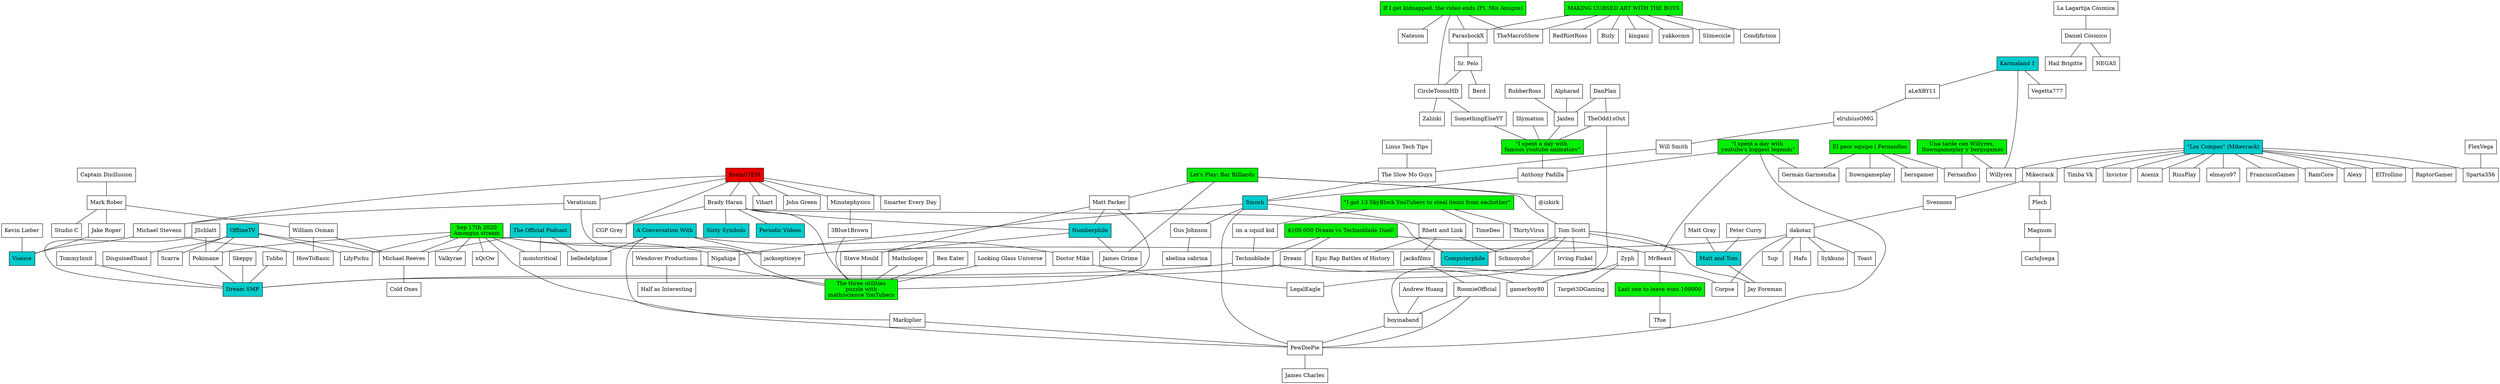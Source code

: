 graph yt {
graph [splines="spline", overlap="prism"]
node [shape=box, style=filled, fillcolor=white];

edge [len=1];

node [fillcolor="#00cdcd"];
"Vsauce" [href="https://youtube.com/c/vsauce1"];
"Numberphile" [href="https://youtube.com/channel/UCoxcjq-8xIDTYp3uz647V5A"];
"Computerphile" [href="https://youtube.com/channel/UC9-y-6csu5WGm29I7JiwpnA"];
"OfflineTV" [href="https://www.youtube.com/c/OfflineTVgg/channels"];
"Periodic Videos" [href="https://www.youtube.com/user/periodicvideos"];
"Sixty Symbols" [href="https://www.youtube.com/user/sixtysymbols"];
"Matt and Tom" [href="https://youtube.com/c/mattandtom"];
"Smosh" [href="https://www.youtube.com/user/smosh"];
"Dream SMP" [href="https://youtube.com/c/dreamsmp4life"];
"A Conversation With" [href="https://www.youtube.com/c/ACW/about"];
"Karmaland 1" [href="https://www.youtube.com/watch?v=_u3NH5yGZt0&list=PLSbDMtNBmYTtx23xKzeq756HGYRB11BCU"];
"The Official Podcast" [href="https://www.youtube.com/watch?v=Rg68p_PdjfU&list=PLRD7N-Zrj2DMPlFktUo5BRduSyCxu8nZy"];
"Los Compas" [label="\"Los Compas\" (Mikecrack)",href="https://www.youtube.com/c/Mikecrack/channels"];

node [fillcolor="#00ee00"];
"Sep 17th 2020\nAmongus stream" [href="https://www.youtube.com/watch?v=74uCF8Xr6WA",label="Sep 17th 2020\nAmongus stream"];
"Let's Play: Bar Billiards" [href="https://www.youtube.com/watch?v=D3AS55mitNk"];
"Last one to leave wins 100000" [href="https://www.youtube.com/watch?v=71VpdDb8e6U"];
"El peor equipo | Fernanfloo" [href="https://www.youtube.com/watch?v=uPkV8a7eCHQ"];
"I spent a day with youtube's biggest legends" [href="https://youtube.com/channel/UCPJHQ5_DLtxZ1gzBvZE99_g",label="\"I spent a day with \nyoutube's biggest legends\""];
"I spent a day with famous youtube animators" [href="https://youtube.com/channel/UCPJHQ5_DLtxZ1gzBvZE99_g",label="\"I spent a day with \nfamous youtube animators\""];
"The three utilities puzzle with math/science YouTubers" [href="https://www.youtube.com/watch?v=VvCytJvd4H0",label="The three utilities\n puzzle with \nmath/science YouTubers"];
"Una tarde con Willyrex,\n Itowngameplay y bergsgamer" [href="https://www.youtube.com/watch?v=Yya_kySZXtY",label="Una tarde con Willyrex,\n Itowngameplay y bergsgamer"];
"$100,000 Dream vs Technoblade Duel!" [href="https://www.youtube.com/watch?v=zVCs9Cug_qM"];
"If I get kidnapped, the video ends (Ft. Mis Amigos)" [href="https://www.youtube.com/watch?v=6sCf3Oytiso"];
"MAKING CURSED ART WITH THE BOYS" [href="https://www.youtube.com/watch?v=812LqhpuBw4"];
"I got 13 SkyBlock YouTubers to steal items from eachother" [label="\"I got 13 SkyBlock YouTubers to steal items from eachother\"", href="https://www.youtube.com/watch?v=vwuIeHFtj9w"];



node [fillcolor="#ee0000"];
"BrainSTEM" [href="https://www.youtube.com/watch?v=SnrdqCQuwK8"];

node [fillcolor="#ffffff"];
"Matt and Tom" -- "Jay Foreman" [href="https://youtu.be/rTW661upLJw"];
"Jay Foreman" [href="https://youtube.com/c/jayforeman"];
"jacksepticeye" [href="https://youtube.com/c/jacksepticeye"];
"A Conversation With" -- "jacksepticeye" [href="https://www.youtube.com/watch?v=Lvb95pAliVI"];
"A Conversation With" -- "belledelphine" [href="https://www.youtube.com/watch?v=v3MnF8EKdGI"];
"Doctor Mike" [href="https://youtube.com/c/doctormike"];
"A Conversation With" -- "Doctor Mike" [href="https://www.youtube.com/watch?v=UK9UrckN5HM"];
"James Grime" [href="https://www.youtube.com/c/singingbanana"];
"Numberphile" -- "James Grime";
"Steve Mould" [href="https://youtube.com/c/stevemould"];
"Numberphile" -- "Steve Mould" [href="https://www.youtube.com/watch?v=j7jfHM-mMC4"];
"Markiplier" [href="https://youtube.com/c/markiplier"];
"A Conversation With" -- "Markiplier" [href="https://www.youtube.com/watch?v=GjA7oU-7Alw"];
"Gus Johnson" [href="https://youtube.com/c/gustoonz"];
"Smosh" -- "Gus Johnson" [href="https://www.youtube.com/watch?v=7QXssPVCCT0"];
"Nigahiga" [href="https://youtube.com/c/ryanhiga"];
"Smosh" -- "Nigahiga" [href="https://www.youtube.com/watch?v=w0Xh6OXIJYM"];
"Rhett and Link" [href="https://youtube.com/c/rhettandlink2"];
"Smosh" -- "Rhett and Link" [href="https://www.youtube.com/watch?v=7SglORAYhMc"];
"PewDiePie" [href="https://youtube.com/channel/UC-lHJZR3Gqxm24_Vd_AJ5Yw"];
"Smosh" -- "PewDiePie" [href="https://www.youtube.com/watch?v=tSP7VQP3XTk"];
"Michael Reeves" [href="https://youtube.com/c/michaelreeves"];
"The Official Podcast" -- "Michael Reeves";
"moistcritical" [href="https://youtube.com/channel/UCq6VFHwMzcMXbuKyG7SQYIg"];
"The Official Podcast" -- "moistcritical";
"The Official Podcast" -- "belledelphine" [href="https://www.youtube.com/watch?v=Rg68p_PdjfU"];
"Willyrex" [href="https://youtube.com/channel/UC8rNKrqBxJqL9izOOMxBJtw"];
"Karmaland 1" -- "Willyrex" [len=0.5];
"Karmaland 1" -- "Vegetta777" [len=0.5];
"Karmaland 1" -- "aLeXBY11" [len=0.5];
"aLeXBY11" [href="https://youtube.com/channel/UCh715KhLM7vbOwozSXLWI_w"];
"I spent a day with youtube's biggest legends" -- "PewDiePie";
"Germán Garmendia" [href="https://youtube.com/c/juegagerman"];
"I spent a day with youtube's biggest legends" -- "Germán Garmendia";
"I spent a day with youtube's biggest legends" -- "Anthony Padilla";
"I spent a day with youtube's biggest legends" -- "MrBeast";
"I spent a day with famous youtube animators" -- "Anthony Padilla";
"Sep 17th 2020\nAmongus stream" -- "Nigahiga";
"Sep 17th 2020\nAmongus stream" -- "PewDiePie";
"Pokimane" [href="https://youtube.com/c/pokimane"];
"Sep 17th 2020\nAmongus stream" -- "Pokimane";
"Sep 17th 2020\nAmongus stream" -- "moistcritical";
"Sep 17th 2020\nAmongus stream" -- "jacksepticeye";
"xQcOw" [href="https://youtube.com/c/xqcow"];
"Sep 17th 2020\nAmongus stream" -- "xQcOw";
"Tom Scott" [href="https://youtube.com/c/tomscottgo"];
"Sep 17th 2020\nAmongus stream" -- "Valkyrae";
"Sep 17th 2020\nAmongus stream" -- "Michael Reeves";
"Sep 17th 2020\nAmongus stream" -- "LilyPichu";
"Let's Play: Bar Billiards" -- "Tom Scott";
"Matt Parker" [href="https://youtube.com/channel/UCSju5G2aFaWMqn-_0YBtq5A"];
"Let's Play: Bar Billiards" -- "Matt Parker";
"Let's Play: Bar Billiards" -- "James Grime";
"Let's Play: Bar Billiards" -- "@izkirk";
"Tfue" [href="https://youtube.com/channel/UC9lSZSYpDDE18hoFA7YlBpw"];
"El peor equipo | Fernanfloo" -- "Germán Garmendia";
"Fernanfloo" [href="https://youtube.com/channel/UCV4xOVpbcV8SdueDCOxLXtQ"];
"El peor equipo | Fernanfloo" -- "Fernanfloo";
"Itowngameplay" [href="https://youtube.com/channel/UCKmlxQVs0vHtaLldRIQ8lsA"];
"El peor equipo | Fernanfloo" -- "Itowngameplay";
"bersgamer" [href="https://youtube.com/c/bersgamer"];
"El peor equipo | Fernanfloo" -- "bersgamer";
"Una tarde con Willyrex,\n Itowngameplay y bergsgamer" -- "Fernanfloo";
"Una tarde con Willyrex,\n Itowngameplay y bergsgamer" -- "Willyrex";
"BrainSTEM" -- "Michael Stevens";
"BrainSTEM" -- "Vihart";
"BrainSTEM" -- "John Green";
"Minutephysics" [href="https://youtube.com/channel/UCUHW94eEFW7hkUMVaZz4eDg"];
"BrainSTEM" -- "Minutephysics";
"BrainSTEM" -- "Smarter Every Day";
"BrainSTEM" -- "CGP Grey";
"Brady Haran" [href="http://www.bradyharan.com/"];
"BrainSTEM" -- "Brady Haran";
"Veratisium" [href="https://youtube.com/c/veritasium"];
"BrainSTEM" -- "Veratisium";
"Tom Scott" -- "Computerphile" [href="https://www.youtube.com/watch?v=MijmeoH9LT4"];
"Tom Scott" -- "Matt and Tom";
"Schmoyoho" [href="https://youtube.com/c/songify"];
"Tom Scott" -- "Schmoyoho" [href="https://youtu.be/8Ao-eMUn-U8?list=TLPQMjEwMzIwMjHgghMUy_9hww&t=144"];
"Irving Finkel" [href="https://youtube.com/channel/UCnyn8OAfXSS1H-nRAIpb1WA"];
"Tom Scott" -- "Irving Finkel" [href="https://www.youtube.com/watch?v=WZskjLq040I"];
"Tom Scott" -- "Jay Foreman" [href="https://youtu.be/1Jwo5qc78QU?t=175"];
"LegalEagle" [href="https://youtube.com/c/legaleagle"];
"Tom Scott" -- "LegalEagle" [href="https://youtu.be/1Jwo5qc78QU?t=708"];
"Matt Gray" [href="https://youtube.com/c/mattgrayyes"];
"Matt Gray" -- "Matt and Tom";
"Peter Curry" [href="https://youtube.com/channel/UCjIxIuL1kXNVXMWFweAD1nA"];
"Peter Curry" -- "Matt and Tom" [href="https://www.youtube.com/watch?v=KCR2kHrr4oA"];
"Matt Parker" -- "Numberphile" [href="https://www.youtube.com/watch?v=ZMkIiFs35HQ"];
"Matt Parker" -- "The three utilities puzzle with math/science YouTubers";
"Matt Parker" -- "Steve Mould" [href="https://www.youtube.com/watch?v=b-Fa6HtvGtQ",len=0.5];
"Steve Mould" -- "The three utilities puzzle with math/science YouTubers";
"Mark Rober" [href="https://youtube.com/c/markrober"];
"William Osman" [href="https://youtube.com/c/williamosman"];
"Mark Rober" -- "William Osman" [href="https://www.youtube.com/watch?v=oa5MRqrEdJI"];
"Jake Roper" [href="https://youtube.com/c/jakerawr"];
"Mark Rober" -- "Jake Roper" [href="https://www.youtube.com/watch?v=350Xlkvn0Ko"];
"Mark Rober" -- "Studio C" [href="https://www.youtube.com/watch?v=QCUyhiF6-0Q"];
"William Osman" -- "HowToBasic" [href="https://www.youtube.com/watch?v=TQssMjNUFr0"];
"William Osman" -- "Michael Reeves" [href="https://www.youtube.com/watch?v=wF7B14g1iLQ"];
"Michael Stevens" -- "Vsauce";
"Michael Stevens" -- "HowToBasic" [href="https://youtu.be/JSXGagNzNLw?t=1"];
"Kevin Lieber" -- "Vsauce";
"Jake Roper" -- "Vsauce";
"Minutephysics" -- "3Blue1Brown" [href="https://www.youtube.com/watch?v=xdIjYBtnvZU"];
"Brady Haran" -- "Numberphile";
"Brady Haran" -- "Computerphile";
"Brady Haran" -- "Periodic Videos";
"Brady Haran" -- "Sixty Symbols";
"Brady Haran" -- "The three utilities puzzle with math/science YouTubers";
"Brady Haran" -- "CGP Grey" [href="http://www.hellointernet.fm/"];
"Veratisium" -- "The three utilities puzzle with math/science YouTubers";
"Veratisium" -- "Michael Stevens" [href="https://www.youtube.com/watch?v=sMb00lz-IfE"];
"3Blue1Brown" -- "The three utilities puzzle with math/science YouTubers";
"Wendover Productions" [href="https://youtube.com/c/wendoverproductions"];
"Wendover Productions" -- "The three utilities puzzle with math/science YouTubers";
"Half as Interesting" [href="https://youtube.com/c/halfasinteresting"];
"Wendover Productions" -- "Half as Interesting";
"Looking Glass Universe" [href="https://youtube.com/channel/UCFk__1iexL3T5gvGcMpeHNA"];
"Looking Glass Universe" -- "The three utilities puzzle with math/science YouTubers";
"Mathologer" [href="https://youtube.com/c/mathologer"];
"Mathologer" -- "The three utilities puzzle with math/science YouTubers";
"Ben Eater" [href="https://youtube.com/c/beneater"];
"Ben Eater" -- "The three utilities puzzle with math/science YouTubers";
"Michael Reeves" -- "Cold Ones" [href="https://www.youtube.com/watch?v=Nb0I8xx1Y4I"];
"abelina sabrina" [href="https://youtube.com/c/abelinasabrina"];
"Gus Johnson" -- "abelina sabrina" [href="https://www.youtube.com/watch?v=BA3gIRyvn-k"];
"Rhett and Link" -- "Schmoyoho" [href="https://www.youtube.com/watch?v=g7zHKcYzjNQ"];
"Epic Rap Battles of History" [href="https://youtube.com/c/erb"];
"Rhett and Link" -- "Epic Rap Battles of History" [href="https://www.youtube.com/watch?v=505puUP0tmw"];
"Rhett and Link" -- "jacksfilms" [href="https://www.youtube.com/watch?v=nfUD0WhE264"];
"James Charles" [href="https://youtube.com/c/jamescharles"];
"PewDiePie" -- "James Charles" [href="https://www.youtube.com/watch?v=s-Us4JlPdF8"];
"Pokimane" -- "Dream SMP";
"JSchlatt" [href="https://youtube.com/c/jschlattlive"];
"JSchlatt" -- "Dream SMP";
"JSchlatt" -- "Pokimane" [href="https://www.youtube.com/watch?v=NP0r5Z0J67w"];
"Dream" [href="https://youtube.com/c/dream"];
"Dream" -- "Dream SMP";
"Skeppy" [href="https://youtube.com/c/skeppy"];
"Skeppy" -- "Dream SMP";
"Technoblade" [href="https://youtube.com/c/technoblade"];
"Technoblade" -- "Dream SMP";
"Tubbo" [href="https://youtube.com/c/tubbo"];
"Tubbo" -- "Dream SMP";
"TommyInnit" [href="https://youtube.com/c/tommyinnit"];
"TommyInnit" -- "Dream SMP";
"Captain Disillusion" [href="https://youtube.com/c/captaindisillusion"];
"Captain Disillusion" -- "Mark Rober" [href="https://www.youtube.com/watch?v=PI4EszMsYy4"];
"Doctor Mike" -- "LegalEagle" [href="https://www.youtube.com/watch?v=z9e8GcQvNHo"];
"Markiplier" -- "PewDiePie" [href="https://www.youtube.com/watch?v=jA0xR2Ho9UU"];
"Anthony Padilla" -- "Smosh";

"MrBeast" -- "Last one to leave wins 100000";
"Last one to leave wins 100000" -- "Tfue";

"$100,000 Dream vs Technoblade Duel!" -- "MrBeast";
"$100,000 Dream vs Technoblade Duel!" -- "Dream";
"$100,000 Dream vs Technoblade Duel!" -- "Technoblade";


"elrubiusOMG" [href="https://youtube.com/c/elrubiusomg"];
"aLeXBY11" -- "elrubiusOMG" [href="https://www.youtube.com/watch?v=bJVMOqy1Xds"];
"Will Smith" [href="https://youtube.com/c/willsmith"];
"elrubiusOMG" -- "Will Smith" [href="https://www.youtube.com/watch?v=VQGPCVPDpmk"];
"Will Smith" -- "The Slow Mo Guys" [href="https://www.youtube.com/watch?v=OkZ9Eq0DQqQ"];
"The Slow Mo Guys" -- "Smosh" [href="https://www.youtube.com/watch?v=3Xb1JsCHMH4"];
"Linus Tech Tips" -- "The Slow Mo Guys" [href="https://www.youtube.com/watch?v=tV8P6T5tTYs"];
"TheOdd1sOut" -- "I spent a day with famous youtube animators";
"boyinaband" [href="https://youtube.com/c/boyinaband"];
"TheOdd1sOut" -- "boyinaband" [href="https://www.youtube.com/watch?v=CAb_bCtKuXg&t=0s"];
"Jaiden" [href="https://youtube.com/c/jaiden"];
"Jaiden" -- "I spent a day with famous youtube animators";
"SomethingElseYT" [href="https://youtube.com/c/somethingelseyt"];
"SomethingElseYT" -- "I spent a day with famous youtube animators";
"Illymation" [href="https://youtube.com/c/illymation"];
"Illymation" -- "I spent a day with famous youtube animators";
"boyinaband" -- "PewDiePie" [href="https://www.youtube.com/watch?v=3E_1fspZQ4c&t=0s"];
"RoomieOfficial" [href="https://youtube.com/c/roomieofficial"];
"jacksfilms" -- "RoomieOfficial" [href="https://www.youtube.com/watch?v=V7sjRRXw7zI"];
"RoomieOfficial" -- "PewDiePie" [href="https://www.youtube.com/watch?v=ojvqIumZtnU&t=0s"];
"RoomieOfficial" -- "boyinaband" [href="https://www.youtube.com/watch?v=MaGMWagVSI4"];
"Andrew Huang" [href="https://youtube.com/c/andrewhuang"];
"Andrew Huang" -- "boyinaband" [href="https://www.youtube.com/watch?v=g3GhDWMb_3E"];
"La Lagartija Cósmica" [href="https://youtube.com/c/lalagartijacosmica"];
"Daniel Cósmico" [href="https://youtube.com/c/danielcosmico"];
"La Lagartija Cósmica" -- "Daniel Cósmico" [href="https://www.youtube.com/watch?v=YRSUu9VKEEQ"];
"Daniel Cósmico" -- "Hail Brigitte" [href="https://www.youtube.com/watch?v=HMjY2AdBErg"];
"Daniel Cósmico" -- "NEGAS" [href="https://www.youtube.com/watch?v=HMjY2AdBErg"];
"ParashockX" -- "Sr. Pelo" [href="https://www.youtube.com/watch?v=ImQuvpzhw1w"];

"If I get kidnapped, the video ends (Ft. Mis Amigos)" -- "ParashockX";
"If I get kidnapped, the video ends (Ft. Mis Amigos)" -- "TheMacroShow";
"If I get kidnapped, the video ends (Ft. Mis Amigos)" -- "CircleToonsHD";
"If I get kidnapped, the video ends (Ft. Mis Amigos)" -- "Nateson";

"MAKING CURSED ART WITH THE BOYS" -- "ParashockX";
"MAKING CURSED ART WITH THE BOYS" -- "TheMacroShow";
"MAKING CURSED ART WITH THE BOYS" -- "RedRiotRoss";
"MAKING CURSED ART WITH THE BOYS" -- "Bizly";
"MAKING CURSED ART WITH THE BOYS" -- "kingani";
"MAKING CURSED ART WITH THE BOYS" -- "yakkocmn";
"MAKING CURSED ART WITH THE BOYS" -- "Slimecicle";
"MAKING CURSED ART WITH THE BOYS" -- "Condifiction";



"Sr. Pelo" -- "Berd" [href="https://www.youtube.com/watch?v=Uncs-X_Da_Y"];
"Sr. Pelo" -- "CircleToonsHD" [href="https://www.youtube.com/watch?v=YBALuBl9V-U"];
"CircleToonsHD" -- "SomethingElseYT" [href="https://www.youtube.com/watch?v=CAfZIY2x40w"];
"CircleToonsHD" -- "Zalinki" [href="https://www.youtube.com/watch?v=CAfZIY2x40w"];

// Jaiden's big playlist
"RubberRoss" -- "Jaiden" [href="https://www.youtube.com/watch?v=zOi-lO2XY7Y"];	
"Alpharad" -- "Jaiden" [href="https://www.youtube.com/watch?v=864UBq8HpBY"];	

"DanPlan" -- "TheOdd1sOut" [href="https://www.youtube.com/watch?v=txFEMT-3zSc"];
"DanPlan" -- "Jaiden" [href="https://www.youtube.com/watch?v=rwTgTavzO3o"];

"Mikecrack" -- "Plech" [href="https://www.youtube.com/watch?v=CLHyVRGGPYA"];
"Plech" -- "Magnum" [href="https://www.youtube.com/watch?v=HpgpG9bU4XY"];
"Magnum" -- "CarloJuega" [href="https://www.youtube.com/watch?v=3U_p1TqfPEI"];

// These ones are especially close together
edge [len=0.1];

"Los Compas" -- "Mikecrack";
"Los Compas" -- "ElTrollino";
"Los Compas" -- "RaptorGamer";
"Los Compas" -- "Sparta356";
"Los Compas" -- "Timba Vk";
"Los Compas" -- "Invictor";
"Los Compas" -- "Acenix";
"Los Compas" -- "RiusPlay";
"Los Compas" -- "elmayo97";
"Los Compas" -- "FranciscoGames";
"Los Compas" -- "RamCore";
"Los Compas" -- "Alexy";
edge [len=1];

// OfflineTV members
"OfflineTV" -- "LilyPichu";
"OfflineTV" -- "Pokimane";
"OfflineTV" -- "Scarra";
"OfflineTV" -- "DisguisedToast";
"OfflineTV" -- "Michael Reeves";

"FlexVega" -- "Sparta356" [href="https://www.youtube.com/watch?v=EMoEJ0svMgc"];

"im a squid kid" -- "Technoblade" [href="https://www.youtube.com/watch?v=7Gaez8z6n1c"];

"I got 13 SkyBlock YouTubers to steal items from eachother" -- "TimeDeo";
"I got 13 SkyBlock YouTubers to steal items from eachother" -- "im a squid kid";
"I got 13 SkyBlock YouTubers to steal items from eachother" -- "ThirtyVirus";

"Technoblade" -- "gamerboy80" [href="https://www.youtube.com/watch?v=op51XiuFNI0"];	
"Zyph" -- "gamerboy80" [href="https://www.youtube.com/watch?v=MGz2wr5jG_I"];
"Zyph" -- "Target3DGaming" [href="https://www.youtube.com/channel/UCrn2yLDykyswskClZNfUHXw"];
"Mikecrack" -- "Svennoss" [href="https://www.youtube.com/watch?v=aGKxZFyw96M"];
"Svennoss" -- "dakotaz" [href="https://www.youtube.com/watch?v=fOhbDjMw_VU"];
"Los Compas" -- "Willyrex" [href="https://www.youtube.com/watch?v=wiw0o1VGJ0M",len=2]

"dakotaz" -- "Toast" [href="https://www.youtube.com/watch?v=psm5H5jRoEE"];
"dakotaz" -- "5up" [href="https://www.youtube.com/watch?v=psm5H5jRoEE"];
"dakotaz" -- "Hafu" [href="https://www.youtube.com/watch?v=psm5H5jRoEE"];
"dakotaz" -- "Corpse" [href="https://www.youtube.com/watch?v=lNNH_Gv_eq0"];
"dakotaz" -- "jacksepticeye" [href="https://www.youtube.com/watch?v=lNNH_Gv_eq0"];
"dakotaz" -- "Sykkuno" [href="https://www.youtube.com/watch?v=lNNH_Gv_eq0"];

"Dream" -- "Corpse" [href="https://www.youtube.com/watch?v=yVW-yTsRDB4"];



}

